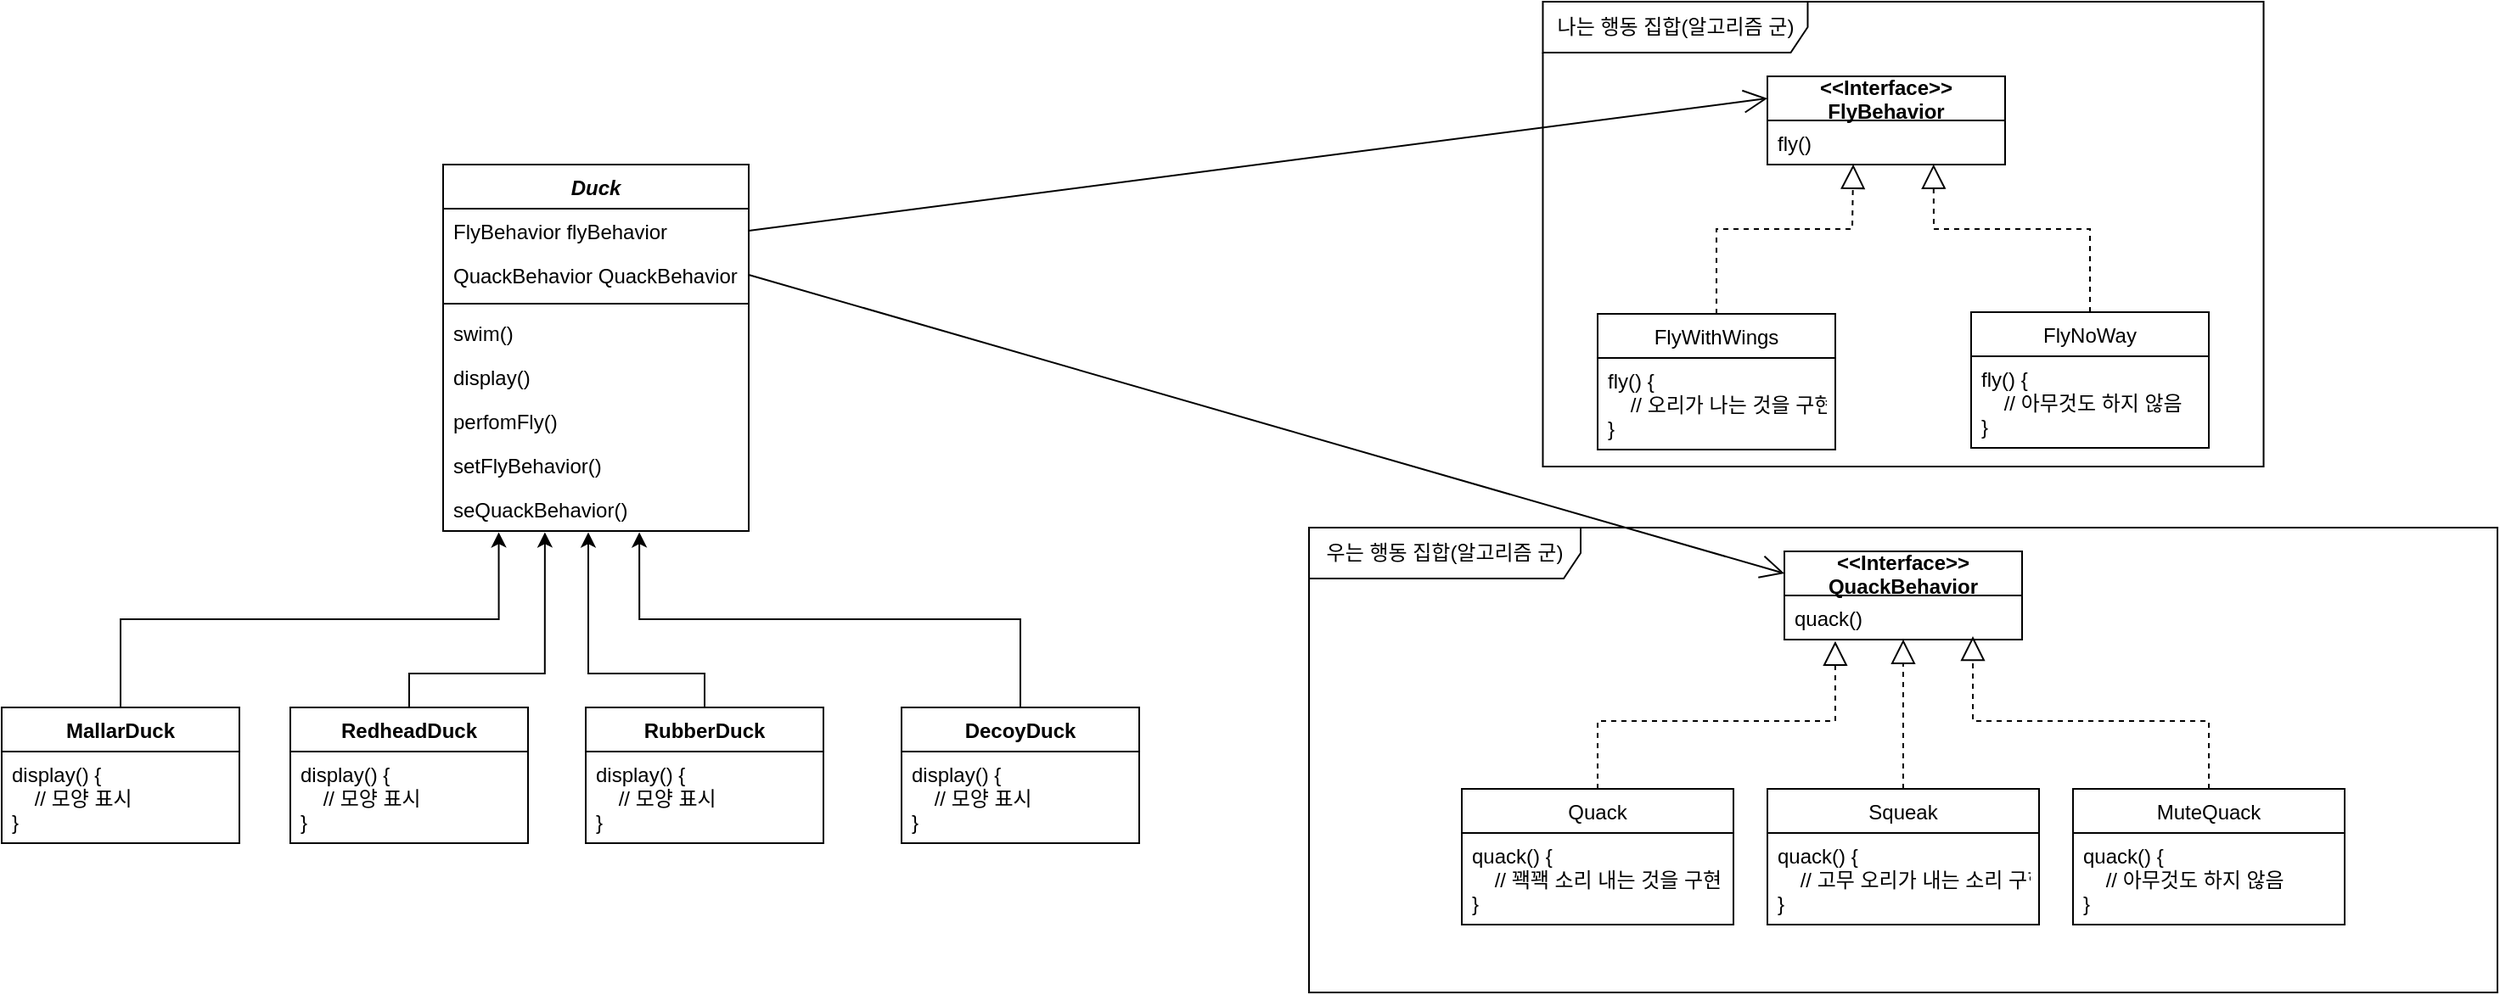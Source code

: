 <mxfile version="20.3.2" type="device"><diagram id="leSYs6Ib0OH1CmWtHS2j" name="페이지-1"><mxGraphModel dx="2742" dy="1593" grid="1" gridSize="10" guides="1" tooltips="1" connect="1" arrows="1" fold="1" page="1" pageScale="1" pageWidth="1654" pageHeight="1169" math="0" shadow="0"><root><mxCell id="0"/><mxCell id="1" parent="0"/><mxCell id="nq07f5y0YBbZbog3zOYc-1" value="Duck" style="swimlane;fontStyle=3;align=center;verticalAlign=top;childLayout=stackLayout;horizontal=1;startSize=26;horizontalStack=0;resizeParent=1;resizeParentMax=0;resizeLast=0;collapsible=1;marginBottom=0;swimlaneLine=1;" vertex="1" parent="1"><mxGeometry x="352" y="389" width="180" height="216" as="geometry"/></mxCell><mxCell id="nq07f5y0YBbZbog3zOYc-2" value="FlyBehavior flyBehavior&#10;" style="text;strokeColor=none;fillColor=none;align=left;verticalAlign=top;spacingLeft=4;spacingRight=4;overflow=hidden;rotatable=0;points=[[0,0.5],[1,0.5]];portConstraint=eastwest;" vertex="1" parent="nq07f5y0YBbZbog3zOYc-1"><mxGeometry y="26" width="180" height="26" as="geometry"/></mxCell><mxCell id="nq07f5y0YBbZbog3zOYc-57" value="QuackBehavior QuackBehavior" style="text;strokeColor=none;fillColor=none;align=left;verticalAlign=top;spacingLeft=4;spacingRight=4;overflow=hidden;rotatable=0;points=[[0,0.5],[1,0.5]];portConstraint=eastwest;" vertex="1" parent="nq07f5y0YBbZbog3zOYc-1"><mxGeometry y="52" width="180" height="26" as="geometry"/></mxCell><mxCell id="nq07f5y0YBbZbog3zOYc-3" value="" style="line;strokeWidth=1;fillColor=none;align=left;verticalAlign=middle;spacingTop=-1;spacingLeft=3;spacingRight=3;rotatable=0;labelPosition=right;points=[];portConstraint=eastwest;strokeColor=inherit;" vertex="1" parent="nq07f5y0YBbZbog3zOYc-1"><mxGeometry y="78" width="180" height="8" as="geometry"/></mxCell><mxCell id="nq07f5y0YBbZbog3zOYc-4" value="swim()" style="text;strokeColor=none;fillColor=none;align=left;verticalAlign=top;spacingLeft=4;spacingRight=4;overflow=hidden;rotatable=0;points=[[0,0.5],[1,0.5]];portConstraint=eastwest;" vertex="1" parent="nq07f5y0YBbZbog3zOYc-1"><mxGeometry y="86" width="180" height="26" as="geometry"/></mxCell><mxCell id="nq07f5y0YBbZbog3zOYc-86" value="display()" style="text;strokeColor=none;fillColor=none;align=left;verticalAlign=top;spacingLeft=4;spacingRight=4;overflow=hidden;rotatable=0;points=[[0,0.5],[1,0.5]];portConstraint=eastwest;" vertex="1" parent="nq07f5y0YBbZbog3zOYc-1"><mxGeometry y="112" width="180" height="26" as="geometry"/></mxCell><mxCell id="nq07f5y0YBbZbog3zOYc-87" value="perfomFly()" style="text;strokeColor=none;fillColor=none;align=left;verticalAlign=top;spacingLeft=4;spacingRight=4;overflow=hidden;rotatable=0;points=[[0,0.5],[1,0.5]];portConstraint=eastwest;" vertex="1" parent="nq07f5y0YBbZbog3zOYc-1"><mxGeometry y="138" width="180" height="26" as="geometry"/></mxCell><mxCell id="nq07f5y0YBbZbog3zOYc-88" value="setFlyBehavior()" style="text;strokeColor=none;fillColor=none;align=left;verticalAlign=top;spacingLeft=4;spacingRight=4;overflow=hidden;rotatable=0;points=[[0,0.5],[1,0.5]];portConstraint=eastwest;" vertex="1" parent="nq07f5y0YBbZbog3zOYc-1"><mxGeometry y="164" width="180" height="26" as="geometry"/></mxCell><mxCell id="nq07f5y0YBbZbog3zOYc-89" value="seQuackBehavior()" style="text;strokeColor=none;fillColor=none;align=left;verticalAlign=top;spacingLeft=4;spacingRight=4;overflow=hidden;rotatable=0;points=[[0,0.5],[1,0.5]];portConstraint=eastwest;" vertex="1" parent="nq07f5y0YBbZbog3zOYc-1"><mxGeometry y="190" width="180" height="26" as="geometry"/></mxCell><mxCell id="nq07f5y0YBbZbog3zOYc-5" value="&lt;&lt;Interface&gt;&gt;&#10;FlyBehavior" style="swimlane;fontStyle=1;childLayout=stackLayout;horizontal=1;startSize=26;fillColor=none;horizontalStack=0;resizeParent=1;resizeParentMax=0;resizeLast=0;collapsible=1;marginBottom=0;swimlaneLine=1;" vertex="1" parent="1"><mxGeometry x="1132" y="337" width="140" height="52" as="geometry"/></mxCell><mxCell id="nq07f5y0YBbZbog3zOYc-6" value="fly()" style="text;strokeColor=none;fillColor=none;align=left;verticalAlign=top;spacingLeft=4;spacingRight=4;overflow=hidden;rotatable=0;points=[[0,0.5],[1,0.5]];portConstraint=eastwest;swimlaneLine=1;" vertex="1" parent="nq07f5y0YBbZbog3zOYc-5"><mxGeometry y="26" width="140" height="26" as="geometry"/></mxCell><mxCell id="nq07f5y0YBbZbog3zOYc-19" value="FlyWithWings" style="swimlane;fontStyle=0;childLayout=stackLayout;horizontal=1;startSize=26;fillColor=none;horizontalStack=0;resizeParent=1;resizeParentMax=0;resizeLast=0;collapsible=1;marginBottom=0;" vertex="1" parent="1"><mxGeometry x="1032" y="477" width="140" height="80" as="geometry"/></mxCell><mxCell id="nq07f5y0YBbZbog3zOYc-20" value="fly() {&#10;    // 오리가 나는 것을 구현&#10;}" style="text;strokeColor=none;fillColor=none;align=left;verticalAlign=top;spacingLeft=4;spacingRight=4;overflow=hidden;rotatable=0;points=[[0,0.5],[1,0.5]];portConstraint=eastwest;" vertex="1" parent="nq07f5y0YBbZbog3zOYc-19"><mxGeometry y="26" width="140" height="54" as="geometry"/></mxCell><mxCell id="nq07f5y0YBbZbog3zOYc-23" value="FlyNoWay" style="swimlane;fontStyle=0;childLayout=stackLayout;horizontal=1;startSize=26;fillColor=none;horizontalStack=0;resizeParent=1;resizeParentMax=0;resizeLast=0;collapsible=1;marginBottom=0;" vertex="1" parent="1"><mxGeometry x="1252" y="476" width="140" height="80" as="geometry"/></mxCell><mxCell id="nq07f5y0YBbZbog3zOYc-24" value="fly() {&#10;    // 아무것도 하지 않음&#10;}" style="text;strokeColor=none;fillColor=none;align=left;verticalAlign=top;spacingLeft=4;spacingRight=4;overflow=hidden;rotatable=0;points=[[0,0.5],[1,0.5]];portConstraint=eastwest;" vertex="1" parent="nq07f5y0YBbZbog3zOYc-23"><mxGeometry y="26" width="140" height="54" as="geometry"/></mxCell><mxCell id="nq07f5y0YBbZbog3zOYc-31" value="&lt;&lt;Interface&gt;&gt;&#10;QuackBehavior" style="swimlane;fontStyle=1;childLayout=stackLayout;horizontal=1;startSize=26;fillColor=none;horizontalStack=0;resizeParent=1;resizeParentMax=0;resizeLast=0;collapsible=1;marginBottom=0;swimlaneLine=1;" vertex="1" parent="1"><mxGeometry x="1142" y="617" width="140" height="52" as="geometry"/></mxCell><mxCell id="nq07f5y0YBbZbog3zOYc-32" value="quack()" style="text;strokeColor=none;fillColor=none;align=left;verticalAlign=top;spacingLeft=4;spacingRight=4;overflow=hidden;rotatable=0;points=[[0,0.5],[1,0.5]];portConstraint=eastwest;swimlaneLine=1;" vertex="1" parent="nq07f5y0YBbZbog3zOYc-31"><mxGeometry y="26" width="140" height="26" as="geometry"/></mxCell><mxCell id="nq07f5y0YBbZbog3zOYc-33" value="Quack" style="swimlane;fontStyle=0;childLayout=stackLayout;horizontal=1;startSize=26;fillColor=none;horizontalStack=0;resizeParent=1;resizeParentMax=0;resizeLast=0;collapsible=1;marginBottom=0;" vertex="1" parent="1"><mxGeometry x="952" y="757" width="160" height="80" as="geometry"/></mxCell><mxCell id="nq07f5y0YBbZbog3zOYc-34" value="quack() {&#10;    // 꽥꽥 소리 내는 것을 구현&#10;}" style="text;strokeColor=none;fillColor=none;align=left;verticalAlign=top;spacingLeft=4;spacingRight=4;overflow=hidden;rotatable=0;points=[[0,0.5],[1,0.5]];portConstraint=eastwest;" vertex="1" parent="nq07f5y0YBbZbog3zOYc-33"><mxGeometry y="26" width="160" height="54" as="geometry"/></mxCell><mxCell id="nq07f5y0YBbZbog3zOYc-42" value="Squeak" style="swimlane;fontStyle=0;childLayout=stackLayout;horizontal=1;startSize=26;fillColor=none;horizontalStack=0;resizeParent=1;resizeParentMax=0;resizeLast=0;collapsible=1;marginBottom=0;" vertex="1" parent="1"><mxGeometry x="1132" y="757" width="160" height="80" as="geometry"/></mxCell><mxCell id="nq07f5y0YBbZbog3zOYc-43" value="quack() {&#10;    // 고무 오리가 내는 소리 구현&#10;}" style="text;strokeColor=none;fillColor=none;align=left;verticalAlign=top;spacingLeft=4;spacingRight=4;overflow=hidden;rotatable=0;points=[[0,0.5],[1,0.5]];portConstraint=eastwest;" vertex="1" parent="nq07f5y0YBbZbog3zOYc-42"><mxGeometry y="26" width="160" height="54" as="geometry"/></mxCell><mxCell id="nq07f5y0YBbZbog3zOYc-44" value="MuteQuack" style="swimlane;fontStyle=0;childLayout=stackLayout;horizontal=1;startSize=26;fillColor=none;horizontalStack=0;resizeParent=1;resizeParentMax=0;resizeLast=0;collapsible=1;marginBottom=0;" vertex="1" parent="1"><mxGeometry x="1312" y="757" width="160" height="80" as="geometry"/></mxCell><mxCell id="nq07f5y0YBbZbog3zOYc-45" value="quack() {&#10;    // 아무것도 하지 않음&#10;}" style="text;strokeColor=none;fillColor=none;align=left;verticalAlign=top;spacingLeft=4;spacingRight=4;overflow=hidden;rotatable=0;points=[[0,0.5],[1,0.5]];portConstraint=eastwest;" vertex="1" parent="nq07f5y0YBbZbog3zOYc-44"><mxGeometry y="26" width="160" height="54" as="geometry"/></mxCell><mxCell id="nq07f5y0YBbZbog3zOYc-62" value="" style="endArrow=open;endFill=1;endSize=12;html=1;rounded=0;exitX=1;exitY=0.5;exitDx=0;exitDy=0;entryX=0;entryY=0.25;entryDx=0;entryDy=0;" edge="1" parent="1" source="nq07f5y0YBbZbog3zOYc-2" target="nq07f5y0YBbZbog3zOYc-5"><mxGeometry width="160" relative="1" as="geometry"><mxPoint x="942" y="667" as="sourcePoint"/><mxPoint x="1102" y="667" as="targetPoint"/></mxGeometry></mxCell><mxCell id="nq07f5y0YBbZbog3zOYc-63" value="" style="endArrow=block;dashed=1;endFill=0;endSize=12;html=1;rounded=0;exitX=0.5;exitY=0;exitDx=0;exitDy=0;entryX=0.361;entryY=0.994;entryDx=0;entryDy=0;entryPerimeter=0;" edge="1" parent="1" source="nq07f5y0YBbZbog3zOYc-19" target="nq07f5y0YBbZbog3zOYc-6"><mxGeometry width="160" relative="1" as="geometry"><mxPoint x="942" y="667" as="sourcePoint"/><mxPoint x="1102" y="667" as="targetPoint"/><Array as="points"><mxPoint x="1102" y="427"/><mxPoint x="1182" y="427"/></Array></mxGeometry></mxCell><mxCell id="nq07f5y0YBbZbog3zOYc-64" value="" style="endArrow=block;dashed=1;endFill=0;endSize=12;html=1;rounded=0;exitX=0.5;exitY=0;exitDx=0;exitDy=0;entryX=0.699;entryY=0.994;entryDx=0;entryDy=0;entryPerimeter=0;" edge="1" parent="1" source="nq07f5y0YBbZbog3zOYc-23" target="nq07f5y0YBbZbog3zOYc-6"><mxGeometry width="160" relative="1" as="geometry"><mxPoint x="942" y="667" as="sourcePoint"/><mxPoint x="1102" y="667" as="targetPoint"/><Array as="points"><mxPoint x="1322" y="427"/><mxPoint x="1230" y="427"/></Array></mxGeometry></mxCell><mxCell id="nq07f5y0YBbZbog3zOYc-78" value="" style="endArrow=block;dashed=1;endFill=0;endSize=12;html=1;rounded=0;exitX=0.5;exitY=0;exitDx=0;exitDy=0;entryX=0.214;entryY=1.034;entryDx=0;entryDy=0;entryPerimeter=0;" edge="1" parent="1" source="nq07f5y0YBbZbog3zOYc-33" target="nq07f5y0YBbZbog3zOYc-32"><mxGeometry width="160" relative="1" as="geometry"><mxPoint x="942" y="667" as="sourcePoint"/><mxPoint x="1172" y="667" as="targetPoint"/><Array as="points"><mxPoint x="1032" y="717"/><mxPoint x="1172" y="717"/></Array></mxGeometry></mxCell><mxCell id="nq07f5y0YBbZbog3zOYc-79" value="" style="endArrow=block;dashed=1;endFill=0;endSize=12;html=1;rounded=0;exitX=0.5;exitY=0;exitDx=0;exitDy=0;entryX=0.5;entryY=0.994;entryDx=0;entryDy=0;entryPerimeter=0;" edge="1" parent="1" source="nq07f5y0YBbZbog3zOYc-42" target="nq07f5y0YBbZbog3zOYc-32"><mxGeometry width="160" relative="1" as="geometry"><mxPoint x="942" y="667" as="sourcePoint"/><mxPoint x="1212" y="677" as="targetPoint"/></mxGeometry></mxCell><mxCell id="nq07f5y0YBbZbog3zOYc-80" value="" style="endArrow=block;dashed=1;endFill=0;endSize=12;html=1;rounded=0;exitX=0.5;exitY=0;exitDx=0;exitDy=0;" edge="1" parent="1" source="nq07f5y0YBbZbog3zOYc-44"><mxGeometry width="160" relative="1" as="geometry"><mxPoint x="932" y="667" as="sourcePoint"/><mxPoint x="1253" y="667" as="targetPoint"/><Array as="points"><mxPoint x="1392" y="717"/><mxPoint x="1253" y="717"/></Array></mxGeometry></mxCell><mxCell id="nq07f5y0YBbZbog3zOYc-85" value="" style="endArrow=open;endFill=1;endSize=12;html=1;rounded=0;exitX=1;exitY=0.5;exitDx=0;exitDy=0;entryX=0;entryY=0.25;entryDx=0;entryDy=0;" edge="1" parent="1" source="nq07f5y0YBbZbog3zOYc-57" target="nq07f5y0YBbZbog3zOYc-31"><mxGeometry width="160" relative="1" as="geometry"><mxPoint x="932" y="667" as="sourcePoint"/><mxPoint x="1092" y="667" as="targetPoint"/></mxGeometry></mxCell><mxCell id="nq07f5y0YBbZbog3zOYc-121" value="나는 행동 집합(알고리즘 군)" style="shape=umlFrame;whiteSpace=wrap;html=1;rounded=0;shadow=0;labelBorderColor=none;strokeColor=#000000;strokeWidth=1;fillColor=none;align=center;width=156;height=30;" vertex="1" parent="1"><mxGeometry x="999.74" y="293" width="424.52" height="274" as="geometry"/></mxCell><mxCell id="nq07f5y0YBbZbog3zOYc-123" value="우는 행동 집합(알고리즘 군)" style="shape=umlFrame;whiteSpace=wrap;html=1;rounded=0;shadow=0;labelBorderColor=none;strokeColor=#000000;strokeWidth=1;fillColor=none;align=center;width=160;height=30;" vertex="1" parent="1"><mxGeometry x="862" y="603" width="700" height="274" as="geometry"/></mxCell><mxCell id="nq07f5y0YBbZbog3zOYc-161" style="edgeStyle=orthogonalEdgeStyle;rounded=0;orthogonalLoop=1;jettySize=auto;html=1;exitX=0.5;exitY=0;exitDx=0;exitDy=0;entryX=0.182;entryY=1.027;entryDx=0;entryDy=0;entryPerimeter=0;" edge="1" parent="1" source="nq07f5y0YBbZbog3zOYc-138" target="nq07f5y0YBbZbog3zOYc-89"><mxGeometry relative="1" as="geometry"/></mxCell><mxCell id="nq07f5y0YBbZbog3zOYc-138" value="MallarDuck" style="swimlane;fontStyle=1;childLayout=stackLayout;horizontal=1;startSize=26;fillColor=none;horizontalStack=0;resizeParent=1;resizeParentMax=0;resizeLast=0;collapsible=1;marginBottom=0;rounded=0;shadow=0;labelBorderColor=none;strokeColor=#000000;strokeWidth=1;" vertex="1" parent="1"><mxGeometry x="92" y="709" width="140" height="80" as="geometry"/></mxCell><mxCell id="nq07f5y0YBbZbog3zOYc-139" value="display() {&#10;    // 모양 표시&#10;}" style="text;strokeColor=none;fillColor=none;align=left;verticalAlign=top;spacingLeft=4;spacingRight=4;overflow=hidden;rotatable=0;points=[[0,0.5],[1,0.5]];portConstraint=eastwest;rounded=0;shadow=0;labelBorderColor=none;strokeWidth=1;" vertex="1" parent="nq07f5y0YBbZbog3zOYc-138"><mxGeometry y="26" width="140" height="54" as="geometry"/></mxCell><mxCell id="nq07f5y0YBbZbog3zOYc-162" style="edgeStyle=orthogonalEdgeStyle;rounded=0;orthogonalLoop=1;jettySize=auto;html=1;exitX=0.5;exitY=0;exitDx=0;exitDy=0;entryX=0.333;entryY=1.027;entryDx=0;entryDy=0;entryPerimeter=0;" edge="1" parent="1" source="nq07f5y0YBbZbog3zOYc-142" target="nq07f5y0YBbZbog3zOYc-89"><mxGeometry relative="1" as="geometry"><Array as="points"><mxPoint x="332" y="689"/><mxPoint x="412" y="689"/></Array></mxGeometry></mxCell><mxCell id="nq07f5y0YBbZbog3zOYc-142" value="RedheadDuck" style="swimlane;fontStyle=1;childLayout=stackLayout;horizontal=1;startSize=26;fillColor=none;horizontalStack=0;resizeParent=1;resizeParentMax=0;resizeLast=0;collapsible=1;marginBottom=0;rounded=0;shadow=0;labelBorderColor=none;strokeColor=#000000;strokeWidth=1;" vertex="1" parent="1"><mxGeometry x="262" y="709" width="140" height="80" as="geometry"/></mxCell><mxCell id="nq07f5y0YBbZbog3zOYc-143" value="display() {&#10;    // 모양 표시&#10;}" style="text;strokeColor=none;fillColor=none;align=left;verticalAlign=top;spacingLeft=4;spacingRight=4;overflow=hidden;rotatable=0;points=[[0,0.5],[1,0.5]];portConstraint=eastwest;rounded=0;shadow=0;labelBorderColor=none;strokeWidth=1;" vertex="1" parent="nq07f5y0YBbZbog3zOYc-142"><mxGeometry y="26" width="140" height="54" as="geometry"/></mxCell><mxCell id="nq07f5y0YBbZbog3zOYc-163" style="edgeStyle=orthogonalEdgeStyle;rounded=0;orthogonalLoop=1;jettySize=auto;html=1;exitX=0.5;exitY=0;exitDx=0;exitDy=0;entryX=0.475;entryY=1.027;entryDx=0;entryDy=0;entryPerimeter=0;" edge="1" parent="1" source="nq07f5y0YBbZbog3zOYc-144" target="nq07f5y0YBbZbog3zOYc-89"><mxGeometry relative="1" as="geometry"><Array as="points"><mxPoint x="506" y="689"/><mxPoint x="437" y="689"/></Array></mxGeometry></mxCell><mxCell id="nq07f5y0YBbZbog3zOYc-144" value="RubberDuck" style="swimlane;fontStyle=1;childLayout=stackLayout;horizontal=1;startSize=26;fillColor=none;horizontalStack=0;resizeParent=1;resizeParentMax=0;resizeLast=0;collapsible=1;marginBottom=0;rounded=0;shadow=0;labelBorderColor=none;strokeColor=#000000;strokeWidth=1;" vertex="1" parent="1"><mxGeometry x="436" y="709" width="140" height="80" as="geometry"/></mxCell><mxCell id="nq07f5y0YBbZbog3zOYc-145" value="display() {&#10;    // 모양 표시&#10;}" style="text;strokeColor=none;fillColor=none;align=left;verticalAlign=top;spacingLeft=4;spacingRight=4;overflow=hidden;rotatable=0;points=[[0,0.5],[1,0.5]];portConstraint=eastwest;rounded=0;shadow=0;labelBorderColor=none;strokeWidth=1;" vertex="1" parent="nq07f5y0YBbZbog3zOYc-144"><mxGeometry y="26" width="140" height="54" as="geometry"/></mxCell><mxCell id="nq07f5y0YBbZbog3zOYc-164" style="edgeStyle=orthogonalEdgeStyle;rounded=0;orthogonalLoop=1;jettySize=auto;html=1;exitX=0.5;exitY=0;exitDx=0;exitDy=0;entryX=0.642;entryY=1.027;entryDx=0;entryDy=0;entryPerimeter=0;" edge="1" parent="1" source="nq07f5y0YBbZbog3zOYc-146" target="nq07f5y0YBbZbog3zOYc-89"><mxGeometry relative="1" as="geometry"/></mxCell><mxCell id="nq07f5y0YBbZbog3zOYc-146" value="DecoyDuck" style="swimlane;fontStyle=1;childLayout=stackLayout;horizontal=1;startSize=26;fillColor=none;horizontalStack=0;resizeParent=1;resizeParentMax=0;resizeLast=0;collapsible=1;marginBottom=0;rounded=0;shadow=0;labelBorderColor=none;strokeColor=#000000;strokeWidth=1;" vertex="1" parent="1"><mxGeometry x="622" y="709" width="140" height="80" as="geometry"/></mxCell><mxCell id="nq07f5y0YBbZbog3zOYc-147" value="display() {&#10;    // 모양 표시&#10;}" style="text;strokeColor=none;fillColor=none;align=left;verticalAlign=top;spacingLeft=4;spacingRight=4;overflow=hidden;rotatable=0;points=[[0,0.5],[1,0.5]];portConstraint=eastwest;rounded=0;shadow=0;labelBorderColor=none;strokeWidth=1;" vertex="1" parent="nq07f5y0YBbZbog3zOYc-146"><mxGeometry y="26" width="140" height="54" as="geometry"/></mxCell></root></mxGraphModel></diagram></mxfile>